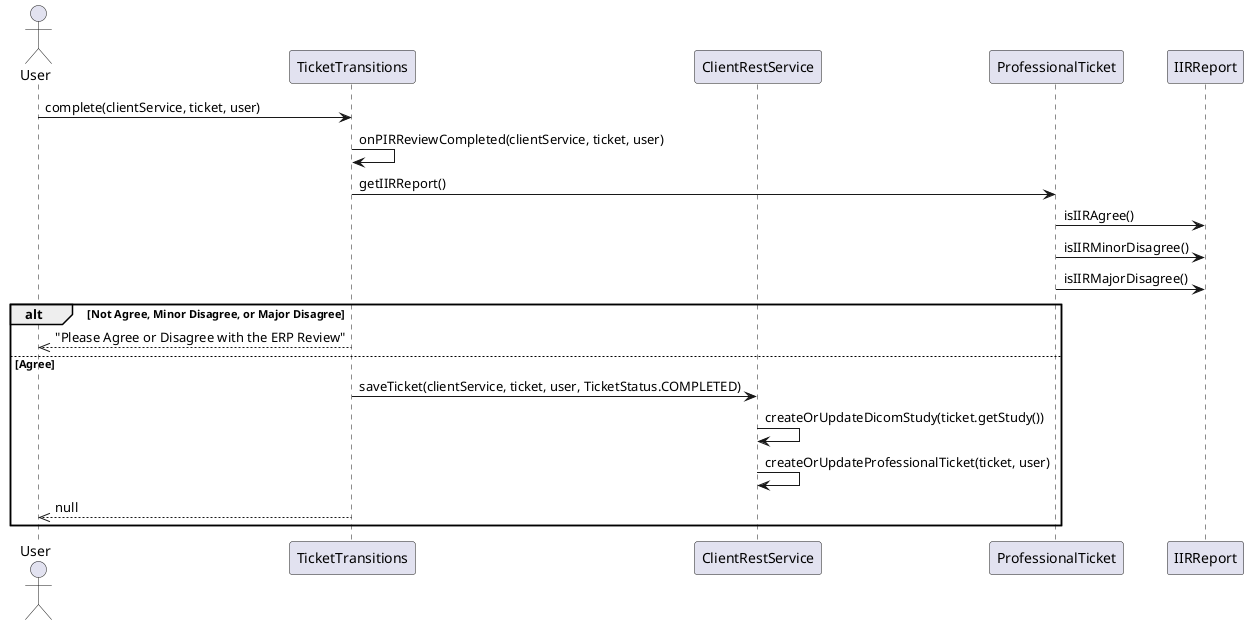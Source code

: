 @startuml
actor User
participant TicketTransitions
participant ClientRestService
participant ProfessionalTicket
participant IIRReport

User -> TicketTransitions : complete(clientService, ticket, user)
TicketTransitions -> TicketTransitions : onPIRReviewCompleted(clientService, ticket, user)
TicketTransitions -> ProfessionalTicket : getIIRReport()
ProfessionalTicket -> IIRReport : isIIRAgree()
ProfessionalTicket -> IIRReport : isIIRMinorDisagree()
ProfessionalTicket -> IIRReport : isIIRMajorDisagree()
alt Not Agree, Minor Disagree, or Major Disagree
    TicketTransitions -->> User : "Please Agree or Disagree with the ERP Review"
else Agree
    TicketTransitions -> ClientRestService : saveTicket(clientService, ticket, user, TicketStatus.COMPLETED)
    ClientRestService -> ClientRestService : createOrUpdateDicomStudy(ticket.getStudy())
    ClientRestService -> ClientRestService : createOrUpdateProfessionalTicket(ticket, user)
    TicketTransitions -->> User : null
end
@enduml